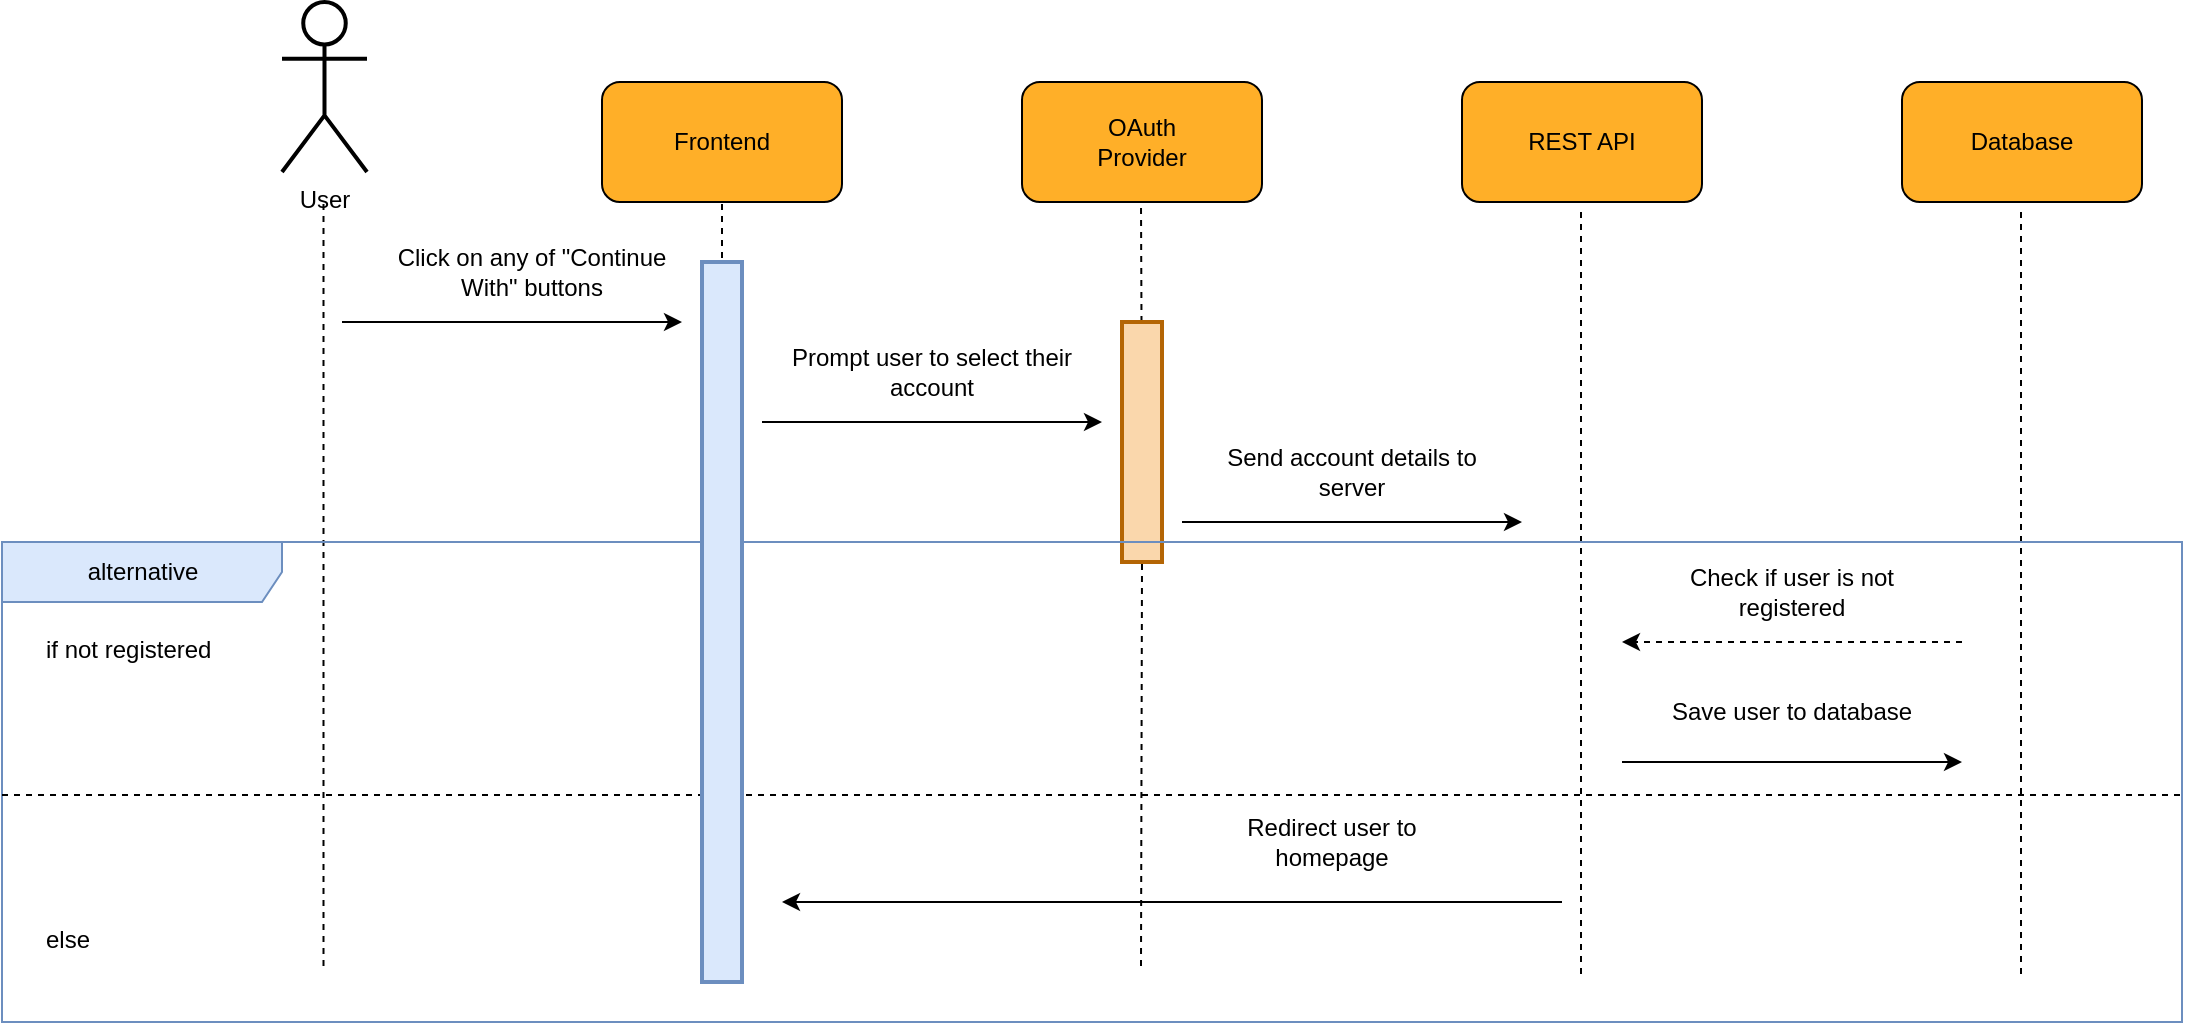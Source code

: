 <mxfile version="15.8.7" type="device"><diagram id="cEJuMRGbpFq4j_m7qVb5" name="Page-1"><mxGraphModel dx="1610" dy="677" grid="1" gridSize="10" guides="1" tooltips="1" connect="1" arrows="1" fold="1" page="1" pageScale="1" pageWidth="850" pageHeight="1100" math="0" shadow="0"><root><mxCell id="0"/><mxCell id="1" parent="0"/><mxCell id="5Qi37odJhxlGQfKCfHvK-1" value="" style="group;fontSize=12;" vertex="1" connectable="0" parent="1"><mxGeometry x="240" y="150" width="120" height="60" as="geometry"/></mxCell><mxCell id="5Qi37odJhxlGQfKCfHvK-2" value="" style="rounded=1;whiteSpace=wrap;html=1;fillColor=#FFAF28;fontSize=12;" vertex="1" parent="5Qi37odJhxlGQfKCfHvK-1"><mxGeometry width="120" height="60" as="geometry"/></mxCell><mxCell id="5Qi37odJhxlGQfKCfHvK-3" value="&lt;font style=&quot;font-size: 12px;&quot;&gt;Frontend&lt;/font&gt;" style="text;html=1;strokeColor=none;fillColor=none;align=center;verticalAlign=middle;whiteSpace=wrap;rounded=0;fontSize=12;" vertex="1" parent="5Qi37odJhxlGQfKCfHvK-1"><mxGeometry x="30" y="15" width="60" height="30" as="geometry"/></mxCell><mxCell id="5Qi37odJhxlGQfKCfHvK-4" value="" style="group;fontSize=12;" vertex="1" connectable="0" parent="1"><mxGeometry x="670" y="150" width="120" height="60" as="geometry"/></mxCell><mxCell id="5Qi37odJhxlGQfKCfHvK-5" value="" style="rounded=1;whiteSpace=wrap;html=1;fillColor=#FFAF28;fontSize=12;" vertex="1" parent="5Qi37odJhxlGQfKCfHvK-4"><mxGeometry width="120" height="60" as="geometry"/></mxCell><mxCell id="5Qi37odJhxlGQfKCfHvK-6" value="&lt;font style=&quot;font-size: 12px;&quot;&gt;REST API&lt;/font&gt;" style="text;html=1;strokeColor=none;fillColor=none;align=center;verticalAlign=middle;whiteSpace=wrap;rounded=0;fontSize=12;" vertex="1" parent="5Qi37odJhxlGQfKCfHvK-4"><mxGeometry x="30" y="15" width="60" height="30" as="geometry"/></mxCell><mxCell id="5Qi37odJhxlGQfKCfHvK-7" value="" style="endArrow=none;dashed=1;html=1;rounded=0;entryX=0.5;entryY=1;entryDx=0;entryDy=0;jumpSize=6;strokeWidth=1;fontSize=12;" edge="1" parent="1" target="5Qi37odJhxlGQfKCfHvK-2"><mxGeometry width="50" height="50" relative="1" as="geometry"><mxPoint x="300" y="592" as="sourcePoint"/><mxPoint x="450" y="260" as="targetPoint"/></mxGeometry></mxCell><mxCell id="5Qi37odJhxlGQfKCfHvK-8" value="" style="endArrow=none;dashed=1;html=1;rounded=0;entryX=0.5;entryY=1;entryDx=0;entryDy=0;jumpSize=6;strokeWidth=1;startArrow=none;fontSize=12;" edge="1" parent="1" source="5Qi37odJhxlGQfKCfHvK-22"><mxGeometry width="50" height="50" relative="1" as="geometry"><mxPoint x="509.5" y="592" as="sourcePoint"/><mxPoint x="509.5" y="210" as="targetPoint"/></mxGeometry></mxCell><mxCell id="5Qi37odJhxlGQfKCfHvK-9" value="User" style="shape=umlActor;verticalLabelPosition=bottom;verticalAlign=top;html=1;outlineConnect=0;rounded=1;strokeWidth=2;fontSize=12;" vertex="1" parent="1"><mxGeometry x="80" y="110" width="42.5" height="85" as="geometry"/></mxCell><mxCell id="5Qi37odJhxlGQfKCfHvK-10" value="" style="endArrow=none;dashed=1;html=1;rounded=0;entryX=0.5;entryY=1;entryDx=0;entryDy=0;jumpSize=6;strokeWidth=1;fontSize=12;" edge="1" parent="1"><mxGeometry width="50" height="50" relative="1" as="geometry"><mxPoint x="100.75" y="592" as="sourcePoint"/><mxPoint x="100.75" y="210" as="targetPoint"/></mxGeometry></mxCell><mxCell id="5Qi37odJhxlGQfKCfHvK-11" value="" style="endArrow=classic;html=1;rounded=0;strokeWidth=1;jumpSize=6;fontSize=12;" edge="1" parent="1"><mxGeometry width="50" height="50" relative="1" as="geometry"><mxPoint x="110" y="270" as="sourcePoint"/><mxPoint x="280" y="270" as="targetPoint"/></mxGeometry></mxCell><mxCell id="5Qi37odJhxlGQfKCfHvK-12" value="&lt;span style=&quot;background-color: rgb(255 , 255 , 255) ; font-size: 12px&quot;&gt;Click on any of &quot;Continue With&quot; buttons&lt;/span&gt;" style="text;html=1;strokeColor=none;fillColor=none;align=center;verticalAlign=middle;whiteSpace=wrap;rounded=0;fontSize=12;" vertex="1" parent="1"><mxGeometry x="130" y="230" width="150" height="30" as="geometry"/></mxCell><mxCell id="5Qi37odJhxlGQfKCfHvK-22" value="" style="rounded=0;whiteSpace=wrap;html=1;fontSize=12;strokeWidth=2;fillColor=#fad7ac;strokeColor=#b46504;" vertex="1" parent="1"><mxGeometry x="500" y="270" width="20" height="120" as="geometry"/></mxCell><mxCell id="5Qi37odJhxlGQfKCfHvK-23" value="" style="endArrow=none;dashed=1;html=1;rounded=0;entryX=0.5;entryY=1;entryDx=0;entryDy=0;jumpSize=6;strokeWidth=1;fontSize=12;" edge="1" parent="1" target="5Qi37odJhxlGQfKCfHvK-22"><mxGeometry width="50" height="50" relative="1" as="geometry"><mxPoint x="509.5" y="592" as="sourcePoint"/><mxPoint x="509.5" y="210" as="targetPoint"/></mxGeometry></mxCell><mxCell id="5Qi37odJhxlGQfKCfHvK-24" value="" style="group;fontSize=12;" vertex="1" connectable="0" parent="1"><mxGeometry x="450" y="150" width="120" height="60" as="geometry"/></mxCell><mxCell id="5Qi37odJhxlGQfKCfHvK-25" value="" style="rounded=1;whiteSpace=wrap;html=1;fillColor=#FFAF28;fontSize=12;" vertex="1" parent="5Qi37odJhxlGQfKCfHvK-24"><mxGeometry width="120" height="60" as="geometry"/></mxCell><mxCell id="5Qi37odJhxlGQfKCfHvK-26" value="&lt;font style=&quot;font-size: 12px&quot;&gt;OAuth Provider&lt;/font&gt;" style="text;html=1;strokeColor=none;fillColor=none;align=center;verticalAlign=middle;whiteSpace=wrap;rounded=0;fontSize=12;" vertex="1" parent="5Qi37odJhxlGQfKCfHvK-24"><mxGeometry x="30" y="15" width="60" height="30" as="geometry"/></mxCell><mxCell id="5Qi37odJhxlGQfKCfHvK-27" value="" style="endArrow=none;dashed=1;html=1;rounded=0;entryX=0.5;entryY=1;entryDx=0;entryDy=0;jumpSize=6;strokeWidth=1;fontSize=12;" edge="1" parent="1"><mxGeometry width="50" height="50" relative="1" as="geometry"><mxPoint x="729.5" y="596" as="sourcePoint"/><mxPoint x="729.5" y="214" as="targetPoint"/></mxGeometry></mxCell><mxCell id="5Qi37odJhxlGQfKCfHvK-37" value="" style="group;fontSize=12;" vertex="1" connectable="0" parent="1"><mxGeometry x="890" y="150" width="120" height="60" as="geometry"/></mxCell><mxCell id="5Qi37odJhxlGQfKCfHvK-38" value="" style="rounded=1;whiteSpace=wrap;html=1;fillColor=#FFAF28;fontSize=12;" vertex="1" parent="5Qi37odJhxlGQfKCfHvK-37"><mxGeometry width="120" height="60" as="geometry"/></mxCell><mxCell id="5Qi37odJhxlGQfKCfHvK-39" value="&lt;font style=&quot;font-size: 12px&quot;&gt;Database&lt;/font&gt;" style="text;html=1;strokeColor=none;fillColor=none;align=center;verticalAlign=middle;whiteSpace=wrap;rounded=0;fontSize=12;" vertex="1" parent="5Qi37odJhxlGQfKCfHvK-37"><mxGeometry x="30" y="15" width="60" height="30" as="geometry"/></mxCell><mxCell id="5Qi37odJhxlGQfKCfHvK-40" value="" style="endArrow=none;dashed=1;html=1;rounded=0;entryX=0.5;entryY=1;entryDx=0;entryDy=0;jumpSize=6;strokeWidth=1;fontSize=12;" edge="1" parent="1"><mxGeometry width="50" height="50" relative="1" as="geometry"><mxPoint x="949.5" y="596" as="sourcePoint"/><mxPoint x="949.5" y="214" as="targetPoint"/></mxGeometry></mxCell><mxCell id="5Qi37odJhxlGQfKCfHvK-44" value="alternative" style="shape=umlFrame;tabWidth=110;tabHeight=30;tabPosition=left;html=1;boundedLbl=1;labelInHeader=1;width=140;height=30;fillColor=#dae8fc;fontSize=12;strokeWidth=1;strokeColor=#6c8ebf;" vertex="1" parent="1"><mxGeometry x="-60" y="380" width="1090" height="240" as="geometry"/></mxCell><mxCell id="5Qi37odJhxlGQfKCfHvK-45" value="if not registered" style="text;fillColor=none;fontSize=12;" vertex="1" parent="5Qi37odJhxlGQfKCfHvK-44"><mxGeometry width="100" height="20" relative="1" as="geometry"><mxPoint x="20" y="40" as="offset"/></mxGeometry></mxCell><mxCell id="5Qi37odJhxlGQfKCfHvK-46" value="else" style="line;strokeWidth=1;dashed=1;labelPosition=center;verticalLabelPosition=bottom;align=left;verticalAlign=top;spacingLeft=20;spacingTop=15;fillColor=none;fontSize=12;" vertex="1" parent="5Qi37odJhxlGQfKCfHvK-44"><mxGeometry y="83.08" width="1090" height="86.92" as="geometry"/></mxCell><mxCell id="5Qi37odJhxlGQfKCfHvK-61" value="" style="endArrow=classic;html=1;rounded=0;strokeWidth=1;jumpSize=6;fontSize=12;dashed=1;" edge="1" parent="5Qi37odJhxlGQfKCfHvK-44"><mxGeometry width="50" height="50" relative="1" as="geometry"><mxPoint x="980" y="50" as="sourcePoint"/><mxPoint x="810" y="50" as="targetPoint"/></mxGeometry></mxCell><mxCell id="5Qi37odJhxlGQfKCfHvK-65" value="&lt;span style=&quot;background-color: rgb(255 , 255 , 255) ; font-size: 12px&quot;&gt;Check if user is not registered&lt;/span&gt;" style="text;html=1;strokeColor=none;fillColor=none;align=center;verticalAlign=middle;whiteSpace=wrap;rounded=0;fontSize=12;" vertex="1" parent="5Qi37odJhxlGQfKCfHvK-44"><mxGeometry x="820" y="10" width="150" height="30" as="geometry"/></mxCell><mxCell id="5Qi37odJhxlGQfKCfHvK-69" value="" style="endArrow=classic;html=1;rounded=0;strokeWidth=1;jumpSize=6;fontSize=12;" edge="1" parent="5Qi37odJhxlGQfKCfHvK-44"><mxGeometry width="50" height="50" relative="1" as="geometry"><mxPoint x="810" y="110" as="sourcePoint"/><mxPoint x="980" y="110" as="targetPoint"/></mxGeometry></mxCell><mxCell id="5Qi37odJhxlGQfKCfHvK-70" value="&lt;span style=&quot;background-color: rgb(255 , 255 , 255) ; font-size: 12px&quot;&gt;Save user to database&lt;/span&gt;" style="text;html=1;strokeColor=none;fillColor=none;align=center;verticalAlign=middle;whiteSpace=wrap;rounded=0;fontSize=12;" vertex="1" parent="5Qi37odJhxlGQfKCfHvK-44"><mxGeometry x="820" y="70" width="150" height="30" as="geometry"/></mxCell><mxCell id="5Qi37odJhxlGQfKCfHvK-72" value="" style="endArrow=classic;html=1;rounded=0;strokeWidth=1;jumpSize=6;fontSize=12;" edge="1" parent="5Qi37odJhxlGQfKCfHvK-44"><mxGeometry width="50" height="50" relative="1" as="geometry"><mxPoint x="780" y="180" as="sourcePoint"/><mxPoint x="390" y="180" as="targetPoint"/></mxGeometry></mxCell><mxCell id="5Qi37odJhxlGQfKCfHvK-73" value="Redirect user to homepage" style="text;html=1;strokeColor=none;fillColor=none;align=center;verticalAlign=middle;whiteSpace=wrap;rounded=0;" vertex="1" parent="5Qi37odJhxlGQfKCfHvK-44"><mxGeometry x="600" y="135" width="130" height="30" as="geometry"/></mxCell><mxCell id="5Qi37odJhxlGQfKCfHvK-53" value="" style="group" vertex="1" connectable="0" parent="1"><mxGeometry x="530" y="330" width="170" height="40" as="geometry"/></mxCell><mxCell id="5Qi37odJhxlGQfKCfHvK-51" value="" style="endArrow=classic;html=1;rounded=0;strokeWidth=1;jumpSize=6;fontSize=12;" edge="1" parent="5Qi37odJhxlGQfKCfHvK-53"><mxGeometry width="50" height="50" relative="1" as="geometry"><mxPoint y="40" as="sourcePoint"/><mxPoint x="170" y="40" as="targetPoint"/></mxGeometry></mxCell><mxCell id="5Qi37odJhxlGQfKCfHvK-52" value="&lt;span style=&quot;background-color: rgb(255 , 255 , 255)&quot;&gt;Send account details to server&lt;/span&gt;" style="text;html=1;strokeColor=none;fillColor=none;align=center;verticalAlign=middle;whiteSpace=wrap;rounded=0;fontSize=12;" vertex="1" parent="5Qi37odJhxlGQfKCfHvK-53"><mxGeometry x="10" width="150" height="30" as="geometry"/></mxCell><mxCell id="5Qi37odJhxlGQfKCfHvK-54" value="" style="group" vertex="1" connectable="0" parent="1"><mxGeometry x="320" y="280" width="170" height="40" as="geometry"/></mxCell><mxCell id="5Qi37odJhxlGQfKCfHvK-49" value="" style="endArrow=classic;html=1;rounded=0;strokeWidth=1;jumpSize=6;fontSize=12;" edge="1" parent="5Qi37odJhxlGQfKCfHvK-54"><mxGeometry width="50" height="50" relative="1" as="geometry"><mxPoint y="40" as="sourcePoint"/><mxPoint x="170" y="40" as="targetPoint"/></mxGeometry></mxCell><mxCell id="5Qi37odJhxlGQfKCfHvK-50" value="&lt;span style=&quot;background-color: rgb(255 , 255 , 255)&quot;&gt;Prompt user to select their account&lt;/span&gt;" style="text;html=1;strokeColor=none;fillColor=none;align=center;verticalAlign=middle;whiteSpace=wrap;rounded=0;fontSize=12;" vertex="1" parent="5Qi37odJhxlGQfKCfHvK-54"><mxGeometry x="10" width="150" height="30" as="geometry"/></mxCell><mxCell id="5Qi37odJhxlGQfKCfHvK-21" value="" style="rounded=0;whiteSpace=wrap;html=1;fontSize=12;strokeWidth=2;fillColor=#dae8fc;strokeColor=#6c8ebf;" vertex="1" parent="1"><mxGeometry x="290" y="240" width="20" height="360" as="geometry"/></mxCell></root></mxGraphModel></diagram></mxfile>